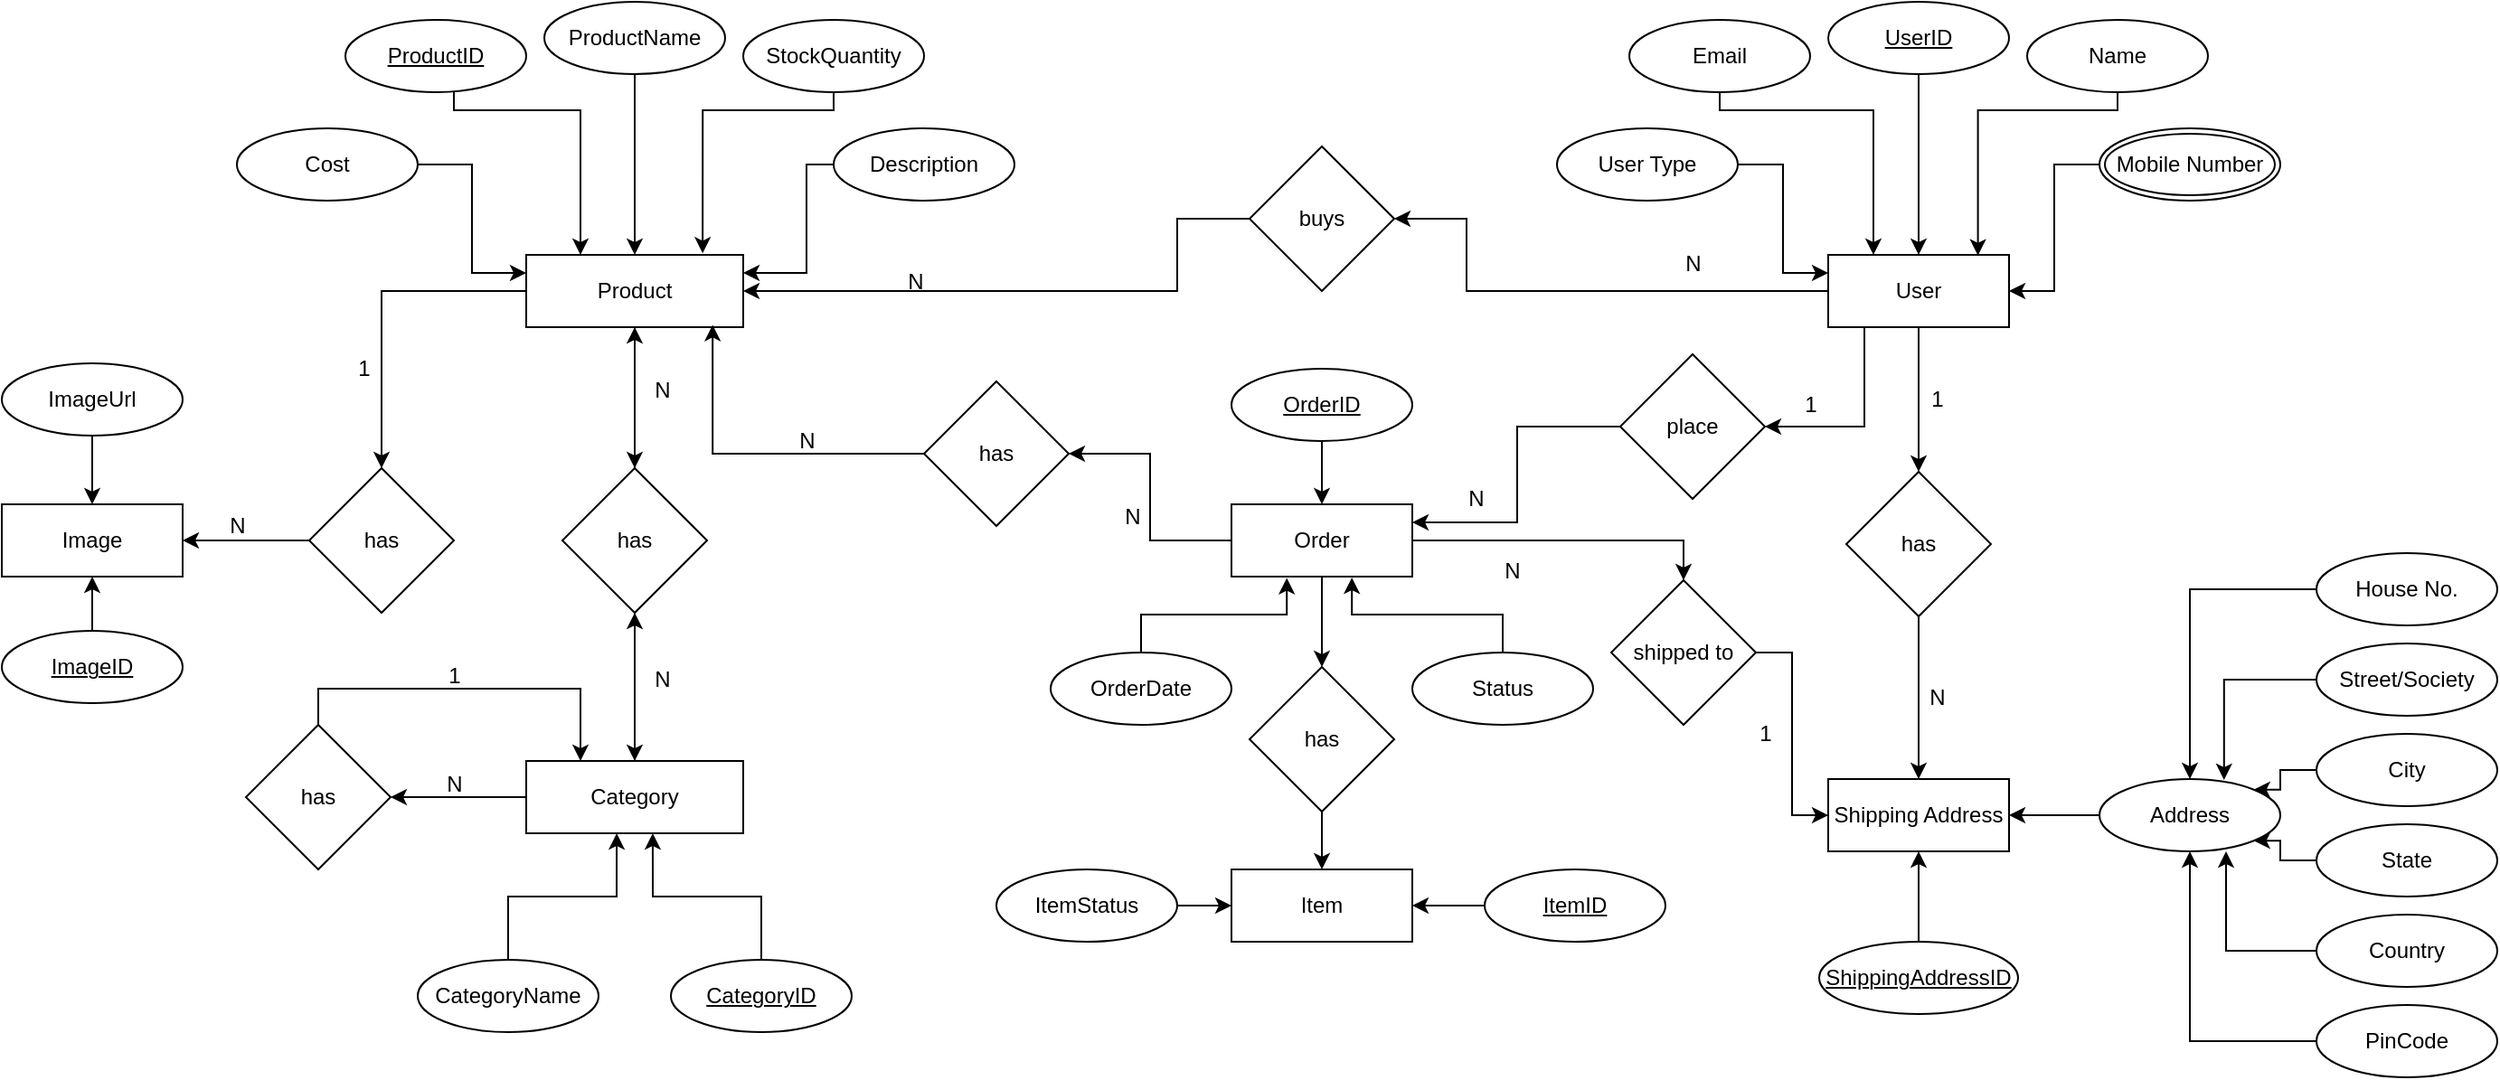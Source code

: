 <mxfile version="24.8.4">
  <diagram id="R2lEEEUBdFMjLlhIrx00" name="Page-1">
    <mxGraphModel dx="1434" dy="818" grid="1" gridSize="10" guides="1" tooltips="1" connect="1" arrows="1" fold="1" page="1" pageScale="1" pageWidth="1920" pageHeight="1200" math="0" shadow="0" extFonts="Permanent Marker^https://fonts.googleapis.com/css?family=Permanent+Marker">
      <root>
        <mxCell id="0" />
        <mxCell id="1" parent="0" />
        <mxCell id="usWcbRFmrEiYkLwZVw71-122" value="" style="edgeStyle=orthogonalEdgeStyle;rounded=0;orthogonalLoop=1;jettySize=auto;html=1;" parent="1" source="usWcbRFmrEiYkLwZVw71-2" target="usWcbRFmrEiYkLwZVw71-121" edge="1">
          <mxGeometry relative="1" as="geometry" />
        </mxCell>
        <mxCell id="usWcbRFmrEiYkLwZVw71-2" value="Category" style="rounded=0;whiteSpace=wrap;html=1;" parent="1" vertex="1">
          <mxGeometry x="520" y="720" width="120" height="40" as="geometry" />
        </mxCell>
        <mxCell id="usWcbRFmrEiYkLwZVw71-14" style="edgeStyle=orthogonalEdgeStyle;rounded=0;orthogonalLoop=1;jettySize=auto;html=1;" parent="1" source="usWcbRFmrEiYkLwZVw71-3" target="usWcbRFmrEiYkLwZVw71-4" edge="1">
          <mxGeometry relative="1" as="geometry" />
        </mxCell>
        <mxCell id="usWcbRFmrEiYkLwZVw71-111" value="" style="edgeStyle=orthogonalEdgeStyle;rounded=0;orthogonalLoop=1;jettySize=auto;html=1;" parent="1" source="usWcbRFmrEiYkLwZVw71-3" target="usWcbRFmrEiYkLwZVw71-110" edge="1">
          <mxGeometry relative="1" as="geometry" />
        </mxCell>
        <mxCell id="usWcbRFmrEiYkLwZVw71-3" value="Product" style="rounded=0;whiteSpace=wrap;html=1;" parent="1" vertex="1">
          <mxGeometry x="520" y="440" width="120" height="40" as="geometry" />
        </mxCell>
        <mxCell id="usWcbRFmrEiYkLwZVw71-16" style="edgeStyle=orthogonalEdgeStyle;rounded=0;orthogonalLoop=1;jettySize=auto;html=1;" parent="1" source="usWcbRFmrEiYkLwZVw71-4" target="usWcbRFmrEiYkLwZVw71-2" edge="1">
          <mxGeometry relative="1" as="geometry" />
        </mxCell>
        <mxCell id="usWcbRFmrEiYkLwZVw71-4" value="has" style="rhombus;whiteSpace=wrap;html=1;" parent="1" vertex="1">
          <mxGeometry x="540" y="558" width="80" height="80" as="geometry" />
        </mxCell>
        <mxCell id="usWcbRFmrEiYkLwZVw71-5" value="" style="endArrow=classic;html=1;rounded=0;exitX=0.5;exitY=0;exitDx=0;exitDy=0;" parent="1" source="usWcbRFmrEiYkLwZVw71-2" target="usWcbRFmrEiYkLwZVw71-4" edge="1">
          <mxGeometry width="50" height="50" relative="1" as="geometry">
            <mxPoint x="940" y="530" as="sourcePoint" />
            <mxPoint x="990" y="480" as="targetPoint" />
            <Array as="points">
              <mxPoint x="580" y="690" />
            </Array>
          </mxGeometry>
        </mxCell>
        <mxCell id="usWcbRFmrEiYkLwZVw71-6" value="" style="endArrow=classic;html=1;rounded=0;exitX=0.5;exitY=0;exitDx=0;exitDy=0;entryX=0.5;entryY=1;entryDx=0;entryDy=0;" parent="1" source="usWcbRFmrEiYkLwZVw71-4" target="usWcbRFmrEiYkLwZVw71-3" edge="1">
          <mxGeometry width="50" height="50" relative="1" as="geometry">
            <mxPoint x="940" y="530" as="sourcePoint" />
            <mxPoint x="990" y="480" as="targetPoint" />
            <Array as="points" />
          </mxGeometry>
        </mxCell>
        <mxCell id="usWcbRFmrEiYkLwZVw71-13" style="edgeStyle=orthogonalEdgeStyle;rounded=0;orthogonalLoop=1;jettySize=auto;html=1;entryX=0.5;entryY=0;entryDx=0;entryDy=0;" parent="1" source="usWcbRFmrEiYkLwZVw71-12" target="usWcbRFmrEiYkLwZVw71-3" edge="1">
          <mxGeometry relative="1" as="geometry" />
        </mxCell>
        <mxCell id="usWcbRFmrEiYkLwZVw71-12" value="ProductName" style="ellipse;whiteSpace=wrap;html=1;align=center;" parent="1" vertex="1">
          <mxGeometry x="530" y="300" width="100" height="40" as="geometry" />
        </mxCell>
        <mxCell id="usWcbRFmrEiYkLwZVw71-20" style="edgeStyle=orthogonalEdgeStyle;rounded=0;orthogonalLoop=1;jettySize=auto;html=1;entryX=0.25;entryY=0;entryDx=0;entryDy=0;exitX=0.5;exitY=1;exitDx=0;exitDy=0;" parent="1" source="usWcbRFmrEiYkLwZVw71-24" target="usWcbRFmrEiYkLwZVw71-3" edge="1">
          <mxGeometry relative="1" as="geometry">
            <mxPoint x="480" y="339.596" as="sourcePoint" />
            <mxPoint x="610" y="410" as="targetPoint" />
            <Array as="points">
              <mxPoint x="480" y="340" />
              <mxPoint x="480" y="360" />
              <mxPoint x="550" y="360" />
            </Array>
          </mxGeometry>
        </mxCell>
        <mxCell id="usWcbRFmrEiYkLwZVw71-22" style="edgeStyle=orthogonalEdgeStyle;rounded=0;orthogonalLoop=1;jettySize=auto;html=1;entryX=0;entryY=0.25;entryDx=0;entryDy=0;" parent="1" source="usWcbRFmrEiYkLwZVw71-21" target="usWcbRFmrEiYkLwZVw71-3" edge="1">
          <mxGeometry relative="1" as="geometry" />
        </mxCell>
        <mxCell id="usWcbRFmrEiYkLwZVw71-21" value="Cost" style="ellipse;whiteSpace=wrap;html=1;align=center;" parent="1" vertex="1">
          <mxGeometry x="360" y="370" width="100" height="40" as="geometry" />
        </mxCell>
        <mxCell id="usWcbRFmrEiYkLwZVw71-23" value="CategoryName" style="ellipse;whiteSpace=wrap;html=1;align=center;" parent="1" vertex="1">
          <mxGeometry x="460" y="830" width="100" height="40" as="geometry" />
        </mxCell>
        <mxCell id="usWcbRFmrEiYkLwZVw71-24" value="ProductID" style="ellipse;whiteSpace=wrap;html=1;align=center;fontStyle=4;" parent="1" vertex="1">
          <mxGeometry x="420" y="310" width="100" height="40" as="geometry" />
        </mxCell>
        <mxCell id="usWcbRFmrEiYkLwZVw71-26" value="CategoryID" style="ellipse;whiteSpace=wrap;html=1;align=center;fontStyle=4;" parent="1" vertex="1">
          <mxGeometry x="600" y="830" width="100" height="40" as="geometry" />
        </mxCell>
        <mxCell id="usWcbRFmrEiYkLwZVw71-28" value="N" style="text;html=1;align=center;verticalAlign=middle;resizable=0;points=[];autosize=1;strokeColor=none;fillColor=none;" parent="1" vertex="1">
          <mxGeometry x="580" y="660" width="30" height="30" as="geometry" />
        </mxCell>
        <mxCell id="usWcbRFmrEiYkLwZVw71-29" value="N" style="text;html=1;align=center;verticalAlign=middle;resizable=0;points=[];autosize=1;strokeColor=none;fillColor=none;" parent="1" vertex="1">
          <mxGeometry x="580" y="500" width="30" height="30" as="geometry" />
        </mxCell>
        <mxCell id="usWcbRFmrEiYkLwZVw71-30" value="StockQuantity" style="ellipse;whiteSpace=wrap;html=1;align=center;" parent="1" vertex="1">
          <mxGeometry x="640" y="310" width="100" height="40" as="geometry" />
        </mxCell>
        <mxCell id="usWcbRFmrEiYkLwZVw71-31" style="edgeStyle=orthogonalEdgeStyle;rounded=0;orthogonalLoop=1;jettySize=auto;html=1;entryX=0.813;entryY=-0.021;entryDx=0;entryDy=0;entryPerimeter=0;" parent="1" source="usWcbRFmrEiYkLwZVw71-30" target="usWcbRFmrEiYkLwZVw71-3" edge="1">
          <mxGeometry relative="1" as="geometry">
            <Array as="points">
              <mxPoint x="690" y="360" />
              <mxPoint x="618" y="360" />
            </Array>
          </mxGeometry>
        </mxCell>
        <mxCell id="usWcbRFmrEiYkLwZVw71-35" style="edgeStyle=orthogonalEdgeStyle;rounded=0;orthogonalLoop=1;jettySize=auto;html=1;entryX=1;entryY=0.25;entryDx=0;entryDy=0;" parent="1" source="usWcbRFmrEiYkLwZVw71-34" target="usWcbRFmrEiYkLwZVw71-3" edge="1">
          <mxGeometry relative="1" as="geometry">
            <Array as="points">
              <mxPoint x="675" y="390" />
              <mxPoint x="675" y="450" />
            </Array>
          </mxGeometry>
        </mxCell>
        <mxCell id="usWcbRFmrEiYkLwZVw71-34" value="Description" style="ellipse;whiteSpace=wrap;html=1;align=center;" parent="1" vertex="1">
          <mxGeometry x="690" y="370" width="100" height="40" as="geometry" />
        </mxCell>
        <mxCell id="usWcbRFmrEiYkLwZVw71-38" style="edgeStyle=orthogonalEdgeStyle;rounded=0;orthogonalLoop=1;jettySize=auto;html=1;entryX=0.583;entryY=1;entryDx=0;entryDy=0;entryPerimeter=0;" parent="1" source="usWcbRFmrEiYkLwZVw71-26" target="usWcbRFmrEiYkLwZVw71-2" edge="1">
          <mxGeometry relative="1" as="geometry" />
        </mxCell>
        <mxCell id="usWcbRFmrEiYkLwZVw71-48" value="" style="edgeStyle=orthogonalEdgeStyle;rounded=0;orthogonalLoop=1;jettySize=auto;html=1;" parent="1" source="usWcbRFmrEiYkLwZVw71-40" target="usWcbRFmrEiYkLwZVw71-47" edge="1">
          <mxGeometry relative="1" as="geometry" />
        </mxCell>
        <mxCell id="usWcbRFmrEiYkLwZVw71-85" value="" style="edgeStyle=orthogonalEdgeStyle;rounded=0;orthogonalLoop=1;jettySize=auto;html=1;" parent="1" source="usWcbRFmrEiYkLwZVw71-40" target="usWcbRFmrEiYkLwZVw71-84" edge="1">
          <mxGeometry relative="1" as="geometry" />
        </mxCell>
        <mxCell id="usWcbRFmrEiYkLwZVw71-138" style="edgeStyle=orthogonalEdgeStyle;rounded=0;orthogonalLoop=1;jettySize=auto;html=1;entryX=0.5;entryY=0;entryDx=0;entryDy=0;" parent="1" source="usWcbRFmrEiYkLwZVw71-40" target="usWcbRFmrEiYkLwZVw71-136" edge="1">
          <mxGeometry relative="1" as="geometry" />
        </mxCell>
        <mxCell id="usWcbRFmrEiYkLwZVw71-40" value="Order" style="whiteSpace=wrap;html=1;align=center;" parent="1" vertex="1">
          <mxGeometry x="910" y="578" width="100" height="40" as="geometry" />
        </mxCell>
        <mxCell id="b_wVqw93PY6GsdxksyVn-1" style="edgeStyle=orthogonalEdgeStyle;rounded=0;orthogonalLoop=1;jettySize=auto;html=1;" edge="1" parent="1" source="usWcbRFmrEiYkLwZVw71-41" target="usWcbRFmrEiYkLwZVw71-40">
          <mxGeometry relative="1" as="geometry" />
        </mxCell>
        <mxCell id="usWcbRFmrEiYkLwZVw71-41" value="OrderID" style="ellipse;whiteSpace=wrap;html=1;align=center;fontStyle=4;" parent="1" vertex="1">
          <mxGeometry x="910" y="503" width="100" height="40" as="geometry" />
        </mxCell>
        <mxCell id="usWcbRFmrEiYkLwZVw71-43" value="Status" style="ellipse;whiteSpace=wrap;html=1;align=center;" parent="1" vertex="1">
          <mxGeometry x="1010" y="660" width="100" height="40" as="geometry" />
        </mxCell>
        <mxCell id="usWcbRFmrEiYkLwZVw71-44" style="edgeStyle=orthogonalEdgeStyle;rounded=0;orthogonalLoop=1;jettySize=auto;html=1;entryX=0.666;entryY=1.014;entryDx=0;entryDy=0;entryPerimeter=0;" parent="1" source="usWcbRFmrEiYkLwZVw71-43" target="usWcbRFmrEiYkLwZVw71-40" edge="1">
          <mxGeometry relative="1" as="geometry" />
        </mxCell>
        <mxCell id="usWcbRFmrEiYkLwZVw71-45" value="OrderDate" style="ellipse;whiteSpace=wrap;html=1;align=center;" parent="1" vertex="1">
          <mxGeometry x="810" y="660" width="100" height="40" as="geometry" />
        </mxCell>
        <mxCell id="usWcbRFmrEiYkLwZVw71-47" value="has" style="rhombus;whiteSpace=wrap;html=1;" parent="1" vertex="1">
          <mxGeometry x="740" y="510" width="80" height="80" as="geometry" />
        </mxCell>
        <mxCell id="usWcbRFmrEiYkLwZVw71-50" style="edgeStyle=orthogonalEdgeStyle;rounded=0;orthogonalLoop=1;jettySize=auto;html=1;entryX=0.859;entryY=0.968;entryDx=0;entryDy=0;entryPerimeter=0;" parent="1" source="usWcbRFmrEiYkLwZVw71-47" target="usWcbRFmrEiYkLwZVw71-3" edge="1">
          <mxGeometry relative="1" as="geometry" />
        </mxCell>
        <mxCell id="usWcbRFmrEiYkLwZVw71-51" value="N" style="text;html=1;align=center;verticalAlign=middle;resizable=0;points=[];autosize=1;strokeColor=none;fillColor=none;" parent="1" vertex="1">
          <mxGeometry x="660" y="528" width="30" height="30" as="geometry" />
        </mxCell>
        <mxCell id="usWcbRFmrEiYkLwZVw71-52" value="N" style="text;html=1;align=center;verticalAlign=middle;resizable=0;points=[];autosize=1;strokeColor=none;fillColor=none;" parent="1" vertex="1">
          <mxGeometry x="840" y="570" width="30" height="30" as="geometry" />
        </mxCell>
        <mxCell id="usWcbRFmrEiYkLwZVw71-61" value="" style="edgeStyle=orthogonalEdgeStyle;rounded=0;orthogonalLoop=1;jettySize=auto;html=1;" parent="1" source="usWcbRFmrEiYkLwZVw71-53" target="usWcbRFmrEiYkLwZVw71-60" edge="1">
          <mxGeometry relative="1" as="geometry">
            <Array as="points">
              <mxPoint x="1040" y="460" />
              <mxPoint x="1040" y="420" />
            </Array>
          </mxGeometry>
        </mxCell>
        <mxCell id="usWcbRFmrEiYkLwZVw71-68" value="" style="edgeStyle=orthogonalEdgeStyle;rounded=0;orthogonalLoop=1;jettySize=auto;html=1;" parent="1" source="usWcbRFmrEiYkLwZVw71-53" target="usWcbRFmrEiYkLwZVw71-67" edge="1">
          <mxGeometry relative="1" as="geometry" />
        </mxCell>
        <mxCell id="usWcbRFmrEiYkLwZVw71-131" style="edgeStyle=orthogonalEdgeStyle;rounded=0;orthogonalLoop=1;jettySize=auto;html=1;entryX=1;entryY=0.5;entryDx=0;entryDy=0;" parent="1" source="usWcbRFmrEiYkLwZVw71-53" target="usWcbRFmrEiYkLwZVw71-129" edge="1">
          <mxGeometry relative="1" as="geometry">
            <Array as="points">
              <mxPoint x="1260" y="535" />
            </Array>
          </mxGeometry>
        </mxCell>
        <mxCell id="usWcbRFmrEiYkLwZVw71-53" value="User" style="whiteSpace=wrap;html=1;align=center;" parent="1" vertex="1">
          <mxGeometry x="1240" y="440" width="100" height="40" as="geometry" />
        </mxCell>
        <mxCell id="usWcbRFmrEiYkLwZVw71-54" value="Name" style="ellipse;whiteSpace=wrap;html=1;align=center;" parent="1" vertex="1">
          <mxGeometry x="1350" y="310" width="100" height="40" as="geometry" />
        </mxCell>
        <mxCell id="usWcbRFmrEiYkLwZVw71-55" style="edgeStyle=orthogonalEdgeStyle;rounded=0;orthogonalLoop=1;jettySize=auto;html=1;entryX=0.828;entryY=0.009;entryDx=0;entryDy=0;entryPerimeter=0;" parent="1" source="usWcbRFmrEiYkLwZVw71-54" target="usWcbRFmrEiYkLwZVw71-53" edge="1">
          <mxGeometry relative="1" as="geometry">
            <Array as="points">
              <mxPoint x="1400" y="360" />
              <mxPoint x="1323" y="360" />
            </Array>
          </mxGeometry>
        </mxCell>
        <mxCell id="usWcbRFmrEiYkLwZVw71-57" style="edgeStyle=orthogonalEdgeStyle;rounded=0;orthogonalLoop=1;jettySize=auto;html=1;entryX=0.5;entryY=0;entryDx=0;entryDy=0;" parent="1" source="usWcbRFmrEiYkLwZVw71-56" target="usWcbRFmrEiYkLwZVw71-53" edge="1">
          <mxGeometry relative="1" as="geometry" />
        </mxCell>
        <mxCell id="usWcbRFmrEiYkLwZVw71-56" value="UserID" style="ellipse;whiteSpace=wrap;html=1;align=center;fontStyle=4;" parent="1" vertex="1">
          <mxGeometry x="1240" y="300" width="100" height="40" as="geometry" />
        </mxCell>
        <mxCell id="usWcbRFmrEiYkLwZVw71-59" style="edgeStyle=orthogonalEdgeStyle;rounded=0;orthogonalLoop=1;jettySize=auto;html=1;entryX=0.25;entryY=0;entryDx=0;entryDy=0;" parent="1" source="usWcbRFmrEiYkLwZVw71-58" target="usWcbRFmrEiYkLwZVw71-53" edge="1">
          <mxGeometry relative="1" as="geometry">
            <Array as="points">
              <mxPoint x="1180" y="360" />
              <mxPoint x="1265" y="360" />
            </Array>
          </mxGeometry>
        </mxCell>
        <mxCell id="usWcbRFmrEiYkLwZVw71-58" value="Email" style="ellipse;whiteSpace=wrap;html=1;align=center;" parent="1" vertex="1">
          <mxGeometry x="1130" y="310" width="100" height="40" as="geometry" />
        </mxCell>
        <mxCell id="usWcbRFmrEiYkLwZVw71-62" style="edgeStyle=orthogonalEdgeStyle;rounded=0;orthogonalLoop=1;jettySize=auto;html=1;entryX=1;entryY=0.75;entryDx=0;entryDy=0;movable=1;resizable=1;rotatable=1;deletable=1;editable=1;locked=0;connectable=1;exitX=0;exitY=0.5;exitDx=0;exitDy=0;" parent="1" source="usWcbRFmrEiYkLwZVw71-60" edge="1">
          <mxGeometry relative="1" as="geometry">
            <mxPoint x="920" y="390.0" as="sourcePoint" />
            <mxPoint x="640.0" y="460" as="targetPoint" />
            <Array as="points">
              <mxPoint x="880" y="420" />
              <mxPoint x="880" y="460" />
            </Array>
          </mxGeometry>
        </mxCell>
        <mxCell id="usWcbRFmrEiYkLwZVw71-60" value="buys" style="rhombus;whiteSpace=wrap;html=1;" parent="1" vertex="1">
          <mxGeometry x="920" y="380" width="80" height="80" as="geometry" />
        </mxCell>
        <mxCell id="usWcbRFmrEiYkLwZVw71-63" value="N" style="text;html=1;align=center;verticalAlign=middle;resizable=0;points=[];autosize=1;strokeColor=none;fillColor=none;" parent="1" vertex="1">
          <mxGeometry x="1150" y="430" width="30" height="30" as="geometry" />
        </mxCell>
        <mxCell id="usWcbRFmrEiYkLwZVw71-64" value="N" style="text;html=1;align=center;verticalAlign=middle;resizable=0;points=[];autosize=1;strokeColor=none;fillColor=none;" parent="1" vertex="1">
          <mxGeometry x="720" y="440" width="30" height="30" as="geometry" />
        </mxCell>
        <mxCell id="usWcbRFmrEiYkLwZVw71-65" value="Shipping Address" style="whiteSpace=wrap;html=1;align=center;" parent="1" vertex="1">
          <mxGeometry x="1240" y="730" width="100" height="40" as="geometry" />
        </mxCell>
        <mxCell id="usWcbRFmrEiYkLwZVw71-70" style="edgeStyle=orthogonalEdgeStyle;rounded=0;orthogonalLoop=1;jettySize=auto;html=1;entryX=0.5;entryY=0;entryDx=0;entryDy=0;" parent="1" source="usWcbRFmrEiYkLwZVw71-67" target="usWcbRFmrEiYkLwZVw71-65" edge="1">
          <mxGeometry relative="1" as="geometry" />
        </mxCell>
        <mxCell id="usWcbRFmrEiYkLwZVw71-67" value="has" style="rhombus;whiteSpace=wrap;html=1;" parent="1" vertex="1">
          <mxGeometry x="1250" y="560" width="80" height="80" as="geometry" />
        </mxCell>
        <mxCell id="usWcbRFmrEiYkLwZVw71-71" value="1" style="text;html=1;align=center;verticalAlign=middle;resizable=0;points=[];autosize=1;strokeColor=none;fillColor=none;" parent="1" vertex="1">
          <mxGeometry x="1285" y="505" width="30" height="30" as="geometry" />
        </mxCell>
        <mxCell id="usWcbRFmrEiYkLwZVw71-72" value="N" style="text;html=1;align=center;verticalAlign=middle;resizable=0;points=[];autosize=1;strokeColor=none;fillColor=none;" parent="1" vertex="1">
          <mxGeometry x="1285" y="670" width="30" height="30" as="geometry" />
        </mxCell>
        <mxCell id="b_wVqw93PY6GsdxksyVn-3" style="edgeStyle=orthogonalEdgeStyle;rounded=0;orthogonalLoop=1;jettySize=auto;html=1;entryX=0.5;entryY=1;entryDx=0;entryDy=0;" edge="1" parent="1" source="usWcbRFmrEiYkLwZVw71-76" target="usWcbRFmrEiYkLwZVw71-65">
          <mxGeometry relative="1" as="geometry" />
        </mxCell>
        <mxCell id="usWcbRFmrEiYkLwZVw71-76" value="ShippingAddressID" style="ellipse;whiteSpace=wrap;html=1;align=center;fontStyle=4;" parent="1" vertex="1">
          <mxGeometry x="1235" y="820" width="110" height="40" as="geometry" />
        </mxCell>
        <mxCell id="usWcbRFmrEiYkLwZVw71-79" style="edgeStyle=orthogonalEdgeStyle;rounded=0;orthogonalLoop=1;jettySize=auto;html=1;entryX=1;entryY=0.5;entryDx=0;entryDy=0;" parent="1" source="usWcbRFmrEiYkLwZVw71-78" target="usWcbRFmrEiYkLwZVw71-65" edge="1">
          <mxGeometry relative="1" as="geometry" />
        </mxCell>
        <mxCell id="usWcbRFmrEiYkLwZVw71-78" value="Address" style="ellipse;whiteSpace=wrap;html=1;align=center;" parent="1" vertex="1">
          <mxGeometry x="1390" y="730" width="100" height="40" as="geometry" />
        </mxCell>
        <mxCell id="usWcbRFmrEiYkLwZVw71-86" style="edgeStyle=orthogonalEdgeStyle;rounded=0;orthogonalLoop=1;jettySize=auto;html=1;entryX=0;entryY=0.5;entryDx=0;entryDy=0;" parent="1" source="usWcbRFmrEiYkLwZVw71-84" target="usWcbRFmrEiYkLwZVw71-65" edge="1">
          <mxGeometry relative="1" as="geometry" />
        </mxCell>
        <mxCell id="usWcbRFmrEiYkLwZVw71-84" value="shipped to" style="rhombus;whiteSpace=wrap;html=1;" parent="1" vertex="1">
          <mxGeometry x="1120" y="620" width="80" height="80" as="geometry" />
        </mxCell>
        <mxCell id="usWcbRFmrEiYkLwZVw71-93" style="edgeStyle=orthogonalEdgeStyle;rounded=0;orthogonalLoop=1;jettySize=auto;html=1;entryX=0.5;entryY=0;entryDx=0;entryDy=0;" parent="1" source="usWcbRFmrEiYkLwZVw71-87" target="usWcbRFmrEiYkLwZVw71-78" edge="1">
          <mxGeometry relative="1" as="geometry" />
        </mxCell>
        <mxCell id="usWcbRFmrEiYkLwZVw71-87" value="House No." style="ellipse;whiteSpace=wrap;html=1;align=center;" parent="1" vertex="1">
          <mxGeometry x="1510" y="605" width="100" height="40" as="geometry" />
        </mxCell>
        <mxCell id="usWcbRFmrEiYkLwZVw71-88" value="Street/Society" style="ellipse;whiteSpace=wrap;html=1;align=center;" parent="1" vertex="1">
          <mxGeometry x="1510" y="655" width="100" height="40" as="geometry" />
        </mxCell>
        <mxCell id="usWcbRFmrEiYkLwZVw71-95" style="edgeStyle=orthogonalEdgeStyle;rounded=0;orthogonalLoop=1;jettySize=auto;html=1;entryX=1;entryY=0;entryDx=0;entryDy=0;" parent="1" source="usWcbRFmrEiYkLwZVw71-89" target="usWcbRFmrEiYkLwZVw71-78" edge="1">
          <mxGeometry relative="1" as="geometry" />
        </mxCell>
        <mxCell id="usWcbRFmrEiYkLwZVw71-89" value="City" style="ellipse;whiteSpace=wrap;html=1;align=center;" parent="1" vertex="1">
          <mxGeometry x="1510" y="705" width="100" height="40" as="geometry" />
        </mxCell>
        <mxCell id="usWcbRFmrEiYkLwZVw71-96" style="edgeStyle=orthogonalEdgeStyle;rounded=0;orthogonalLoop=1;jettySize=auto;html=1;entryX=1;entryY=1;entryDx=0;entryDy=0;" parent="1" source="usWcbRFmrEiYkLwZVw71-90" target="usWcbRFmrEiYkLwZVw71-78" edge="1">
          <mxGeometry relative="1" as="geometry" />
        </mxCell>
        <mxCell id="usWcbRFmrEiYkLwZVw71-90" value="State" style="ellipse;whiteSpace=wrap;html=1;align=center;" parent="1" vertex="1">
          <mxGeometry x="1510" y="755" width="100" height="40" as="geometry" />
        </mxCell>
        <mxCell id="usWcbRFmrEiYkLwZVw71-91" value="Country" style="ellipse;whiteSpace=wrap;html=1;align=center;" parent="1" vertex="1">
          <mxGeometry x="1510" y="805" width="100" height="40" as="geometry" />
        </mxCell>
        <mxCell id="usWcbRFmrEiYkLwZVw71-99" style="edgeStyle=orthogonalEdgeStyle;rounded=0;orthogonalLoop=1;jettySize=auto;html=1;entryX=0.5;entryY=1;entryDx=0;entryDy=0;" parent="1" source="usWcbRFmrEiYkLwZVw71-92" target="usWcbRFmrEiYkLwZVw71-78" edge="1">
          <mxGeometry relative="1" as="geometry" />
        </mxCell>
        <mxCell id="usWcbRFmrEiYkLwZVw71-92" value="PinCode" style="ellipse;whiteSpace=wrap;html=1;align=center;" parent="1" vertex="1">
          <mxGeometry x="1510" y="855" width="100" height="40" as="geometry" />
        </mxCell>
        <mxCell id="usWcbRFmrEiYkLwZVw71-94" style="edgeStyle=orthogonalEdgeStyle;rounded=0;orthogonalLoop=1;jettySize=auto;html=1;entryX=0.689;entryY=0.012;entryDx=0;entryDy=0;entryPerimeter=0;" parent="1" source="usWcbRFmrEiYkLwZVw71-88" target="usWcbRFmrEiYkLwZVw71-78" edge="1">
          <mxGeometry relative="1" as="geometry" />
        </mxCell>
        <mxCell id="usWcbRFmrEiYkLwZVw71-97" style="edgeStyle=orthogonalEdgeStyle;rounded=0;orthogonalLoop=1;jettySize=auto;html=1;entryX=0.7;entryY=1;entryDx=0;entryDy=0;entryPerimeter=0;" parent="1" source="usWcbRFmrEiYkLwZVw71-91" target="usWcbRFmrEiYkLwZVw71-78" edge="1">
          <mxGeometry relative="1" as="geometry" />
        </mxCell>
        <mxCell id="usWcbRFmrEiYkLwZVw71-102" style="edgeStyle=orthogonalEdgeStyle;rounded=0;orthogonalLoop=1;jettySize=auto;html=1;entryX=1;entryY=0.5;entryDx=0;entryDy=0;" parent="1" source="usWcbRFmrEiYkLwZVw71-101" target="usWcbRFmrEiYkLwZVw71-53" edge="1">
          <mxGeometry relative="1" as="geometry" />
        </mxCell>
        <mxCell id="usWcbRFmrEiYkLwZVw71-101" value="Mobile Number" style="ellipse;shape=doubleEllipse;margin=3;whiteSpace=wrap;html=1;align=center;" parent="1" vertex="1">
          <mxGeometry x="1390" y="370" width="100" height="40" as="geometry" />
        </mxCell>
        <mxCell id="usWcbRFmrEiYkLwZVw71-104" style="edgeStyle=orthogonalEdgeStyle;rounded=0;orthogonalLoop=1;jettySize=auto;html=1;entryX=0;entryY=0.25;entryDx=0;entryDy=0;" parent="1" source="usWcbRFmrEiYkLwZVw71-103" target="usWcbRFmrEiYkLwZVw71-53" edge="1">
          <mxGeometry relative="1" as="geometry" />
        </mxCell>
        <mxCell id="usWcbRFmrEiYkLwZVw71-103" value="User Type" style="ellipse;whiteSpace=wrap;html=1;align=center;" parent="1" vertex="1">
          <mxGeometry x="1090" y="370" width="100" height="40" as="geometry" />
        </mxCell>
        <mxCell id="usWcbRFmrEiYkLwZVw71-105" value="N" style="text;html=1;align=center;verticalAlign=middle;resizable=0;points=[];autosize=1;strokeColor=none;fillColor=none;" parent="1" vertex="1">
          <mxGeometry x="1050" y="600" width="30" height="30" as="geometry" />
        </mxCell>
        <mxCell id="usWcbRFmrEiYkLwZVw71-106" value="1" style="text;html=1;align=center;verticalAlign=middle;resizable=0;points=[];autosize=1;strokeColor=none;fillColor=none;" parent="1" vertex="1">
          <mxGeometry x="1190" y="690" width="30" height="30" as="geometry" />
        </mxCell>
        <mxCell id="usWcbRFmrEiYkLwZVw71-108" value="Image" style="whiteSpace=wrap;html=1;align=center;" parent="1" vertex="1">
          <mxGeometry x="230" y="578" width="100" height="40" as="geometry" />
        </mxCell>
        <mxCell id="usWcbRFmrEiYkLwZVw71-114" style="edgeStyle=orthogonalEdgeStyle;rounded=0;orthogonalLoop=1;jettySize=auto;html=1;entryX=1;entryY=0.5;entryDx=0;entryDy=0;" parent="1" source="usWcbRFmrEiYkLwZVw71-110" target="usWcbRFmrEiYkLwZVw71-108" edge="1">
          <mxGeometry relative="1" as="geometry" />
        </mxCell>
        <mxCell id="usWcbRFmrEiYkLwZVw71-110" value="has" style="rhombus;whiteSpace=wrap;html=1;rounded=0;" parent="1" vertex="1">
          <mxGeometry x="400" y="558" width="80" height="80" as="geometry" />
        </mxCell>
        <mxCell id="usWcbRFmrEiYkLwZVw71-115" value="1" style="text;html=1;align=center;verticalAlign=middle;resizable=0;points=[];autosize=1;strokeColor=none;fillColor=none;" parent="1" vertex="1">
          <mxGeometry x="415" y="488" width="30" height="30" as="geometry" />
        </mxCell>
        <mxCell id="usWcbRFmrEiYkLwZVw71-116" value="N" style="text;html=1;align=center;verticalAlign=middle;resizable=0;points=[];autosize=1;strokeColor=none;fillColor=none;" parent="1" vertex="1">
          <mxGeometry x="345" y="575" width="30" height="30" as="geometry" />
        </mxCell>
        <mxCell id="usWcbRFmrEiYkLwZVw71-118" style="edgeStyle=orthogonalEdgeStyle;rounded=0;orthogonalLoop=1;jettySize=auto;html=1;entryX=0.5;entryY=0;entryDx=0;entryDy=0;" parent="1" source="usWcbRFmrEiYkLwZVw71-117" target="usWcbRFmrEiYkLwZVw71-108" edge="1">
          <mxGeometry relative="1" as="geometry" />
        </mxCell>
        <mxCell id="usWcbRFmrEiYkLwZVw71-117" value="ImageUrl" style="ellipse;whiteSpace=wrap;html=1;align=center;" parent="1" vertex="1">
          <mxGeometry x="230" y="500" width="100" height="40" as="geometry" />
        </mxCell>
        <mxCell id="usWcbRFmrEiYkLwZVw71-157" style="edgeStyle=orthogonalEdgeStyle;rounded=0;orthogonalLoop=1;jettySize=auto;html=1;entryX=0.5;entryY=1;entryDx=0;entryDy=0;" parent="1" source="usWcbRFmrEiYkLwZVw71-119" target="usWcbRFmrEiYkLwZVw71-108" edge="1">
          <mxGeometry relative="1" as="geometry" />
        </mxCell>
        <mxCell id="usWcbRFmrEiYkLwZVw71-119" value="ImageID" style="ellipse;whiteSpace=wrap;html=1;align=center;fontStyle=4;" parent="1" vertex="1">
          <mxGeometry x="230" y="648" width="100" height="40" as="geometry" />
        </mxCell>
        <mxCell id="usWcbRFmrEiYkLwZVw71-123" style="edgeStyle=orthogonalEdgeStyle;rounded=0;orthogonalLoop=1;jettySize=auto;html=1;entryX=0.25;entryY=0;entryDx=0;entryDy=0;exitX=0.5;exitY=0;exitDx=0;exitDy=0;" parent="1" source="usWcbRFmrEiYkLwZVw71-121" target="usWcbRFmrEiYkLwZVw71-2" edge="1">
          <mxGeometry relative="1" as="geometry">
            <Array as="points">
              <mxPoint x="405" y="680" />
              <mxPoint x="550" y="680" />
            </Array>
          </mxGeometry>
        </mxCell>
        <mxCell id="usWcbRFmrEiYkLwZVw71-121" value="has" style="rhombus;whiteSpace=wrap;html=1;rounded=0;" parent="1" vertex="1">
          <mxGeometry x="365" y="700" width="80" height="80" as="geometry" />
        </mxCell>
        <mxCell id="usWcbRFmrEiYkLwZVw71-124" value="N" style="text;html=1;align=center;verticalAlign=middle;resizable=0;points=[];autosize=1;strokeColor=none;fillColor=none;" parent="1" vertex="1">
          <mxGeometry x="465" y="718" width="30" height="30" as="geometry" />
        </mxCell>
        <mxCell id="usWcbRFmrEiYkLwZVw71-125" value="1" style="text;html=1;align=center;verticalAlign=middle;resizable=0;points=[];autosize=1;strokeColor=none;fillColor=none;" parent="1" vertex="1">
          <mxGeometry x="465" y="658" width="30" height="30" as="geometry" />
        </mxCell>
        <mxCell id="usWcbRFmrEiYkLwZVw71-132" style="edgeStyle=orthogonalEdgeStyle;rounded=0;orthogonalLoop=1;jettySize=auto;html=1;entryX=1;entryY=0.25;entryDx=0;entryDy=0;" parent="1" source="usWcbRFmrEiYkLwZVw71-129" target="usWcbRFmrEiYkLwZVw71-40" edge="1">
          <mxGeometry relative="1" as="geometry">
            <Array as="points">
              <mxPoint x="1068" y="535" />
              <mxPoint x="1068" y="588" />
            </Array>
          </mxGeometry>
        </mxCell>
        <mxCell id="usWcbRFmrEiYkLwZVw71-129" value="place" style="rhombus;whiteSpace=wrap;html=1;" parent="1" vertex="1">
          <mxGeometry x="1125" y="495" width="80" height="80" as="geometry" />
        </mxCell>
        <mxCell id="usWcbRFmrEiYkLwZVw71-133" value="1" style="text;html=1;align=center;verticalAlign=middle;resizable=0;points=[];autosize=1;strokeColor=none;fillColor=none;" parent="1" vertex="1">
          <mxGeometry x="1215" y="508" width="30" height="30" as="geometry" />
        </mxCell>
        <mxCell id="usWcbRFmrEiYkLwZVw71-134" value="N" style="text;html=1;align=center;verticalAlign=middle;resizable=0;points=[];autosize=1;strokeColor=none;fillColor=none;" parent="1" vertex="1">
          <mxGeometry x="1030" y="560" width="30" height="30" as="geometry" />
        </mxCell>
        <mxCell id="usWcbRFmrEiYkLwZVw71-141" style="edgeStyle=orthogonalEdgeStyle;rounded=0;orthogonalLoop=1;jettySize=auto;html=1;entryX=0.5;entryY=0;entryDx=0;entryDy=0;" parent="1" source="usWcbRFmrEiYkLwZVw71-136" target="usWcbRFmrEiYkLwZVw71-140" edge="1">
          <mxGeometry relative="1" as="geometry" />
        </mxCell>
        <mxCell id="usWcbRFmrEiYkLwZVw71-136" value="has" style="rhombus;whiteSpace=wrap;html=1;" parent="1" vertex="1">
          <mxGeometry x="920" y="668" width="80" height="80" as="geometry" />
        </mxCell>
        <mxCell id="usWcbRFmrEiYkLwZVw71-137" style="edgeStyle=orthogonalEdgeStyle;rounded=0;orthogonalLoop=1;jettySize=auto;html=1;entryX=0.306;entryY=1.019;entryDx=0;entryDy=0;entryPerimeter=0;" parent="1" source="usWcbRFmrEiYkLwZVw71-45" target="usWcbRFmrEiYkLwZVw71-40" edge="1">
          <mxGeometry relative="1" as="geometry" />
        </mxCell>
        <mxCell id="usWcbRFmrEiYkLwZVw71-140" value="Item" style="whiteSpace=wrap;html=1;align=center;" parent="1" vertex="1">
          <mxGeometry x="910" y="780" width="100" height="40" as="geometry" />
        </mxCell>
        <mxCell id="usWcbRFmrEiYkLwZVw71-143" style="edgeStyle=orthogonalEdgeStyle;rounded=0;orthogonalLoop=1;jettySize=auto;html=1;entryX=0;entryY=0.5;entryDx=0;entryDy=0;" parent="1" source="usWcbRFmrEiYkLwZVw71-142" target="usWcbRFmrEiYkLwZVw71-140" edge="1">
          <mxGeometry relative="1" as="geometry" />
        </mxCell>
        <mxCell id="usWcbRFmrEiYkLwZVw71-142" value="ItemStatus" style="ellipse;whiteSpace=wrap;html=1;align=center;" parent="1" vertex="1">
          <mxGeometry x="780" y="780" width="100" height="40" as="geometry" />
        </mxCell>
        <mxCell id="usWcbRFmrEiYkLwZVw71-145" style="edgeStyle=orthogonalEdgeStyle;rounded=0;orthogonalLoop=1;jettySize=auto;html=1;entryX=1;entryY=0.5;entryDx=0;entryDy=0;" parent="1" source="usWcbRFmrEiYkLwZVw71-144" target="usWcbRFmrEiYkLwZVw71-140" edge="1">
          <mxGeometry relative="1" as="geometry" />
        </mxCell>
        <mxCell id="usWcbRFmrEiYkLwZVw71-144" value="ItemID" style="ellipse;whiteSpace=wrap;html=1;align=center;fontStyle=4;" parent="1" vertex="1">
          <mxGeometry x="1050" y="780" width="100" height="40" as="geometry" />
        </mxCell>
        <mxCell id="usWcbRFmrEiYkLwZVw71-158" style="edgeStyle=orthogonalEdgeStyle;rounded=0;orthogonalLoop=1;jettySize=auto;html=1;entryX=0.417;entryY=1;entryDx=0;entryDy=0;entryPerimeter=0;" parent="1" source="usWcbRFmrEiYkLwZVw71-23" target="usWcbRFmrEiYkLwZVw71-2" edge="1">
          <mxGeometry relative="1" as="geometry" />
        </mxCell>
      </root>
    </mxGraphModel>
  </diagram>
</mxfile>
